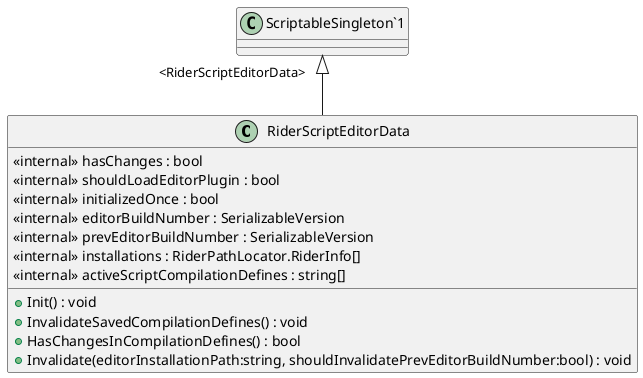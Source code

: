 @startuml
class RiderScriptEditorData {
    <<internal>> hasChanges : bool
    <<internal>> shouldLoadEditorPlugin : bool
    <<internal>> initializedOnce : bool
    <<internal>> editorBuildNumber : SerializableVersion
    <<internal>> prevEditorBuildNumber : SerializableVersion
    <<internal>> installations : RiderPathLocator.RiderInfo[]
    <<internal>> activeScriptCompilationDefines : string[]
    + Init() : void
    + InvalidateSavedCompilationDefines() : void
    + HasChangesInCompilationDefines() : bool
    + Invalidate(editorInstallationPath:string, shouldInvalidatePrevEditorBuildNumber:bool) : void
}
"ScriptableSingleton`1" "<RiderScriptEditorData>" <|-- RiderScriptEditorData
@enduml

